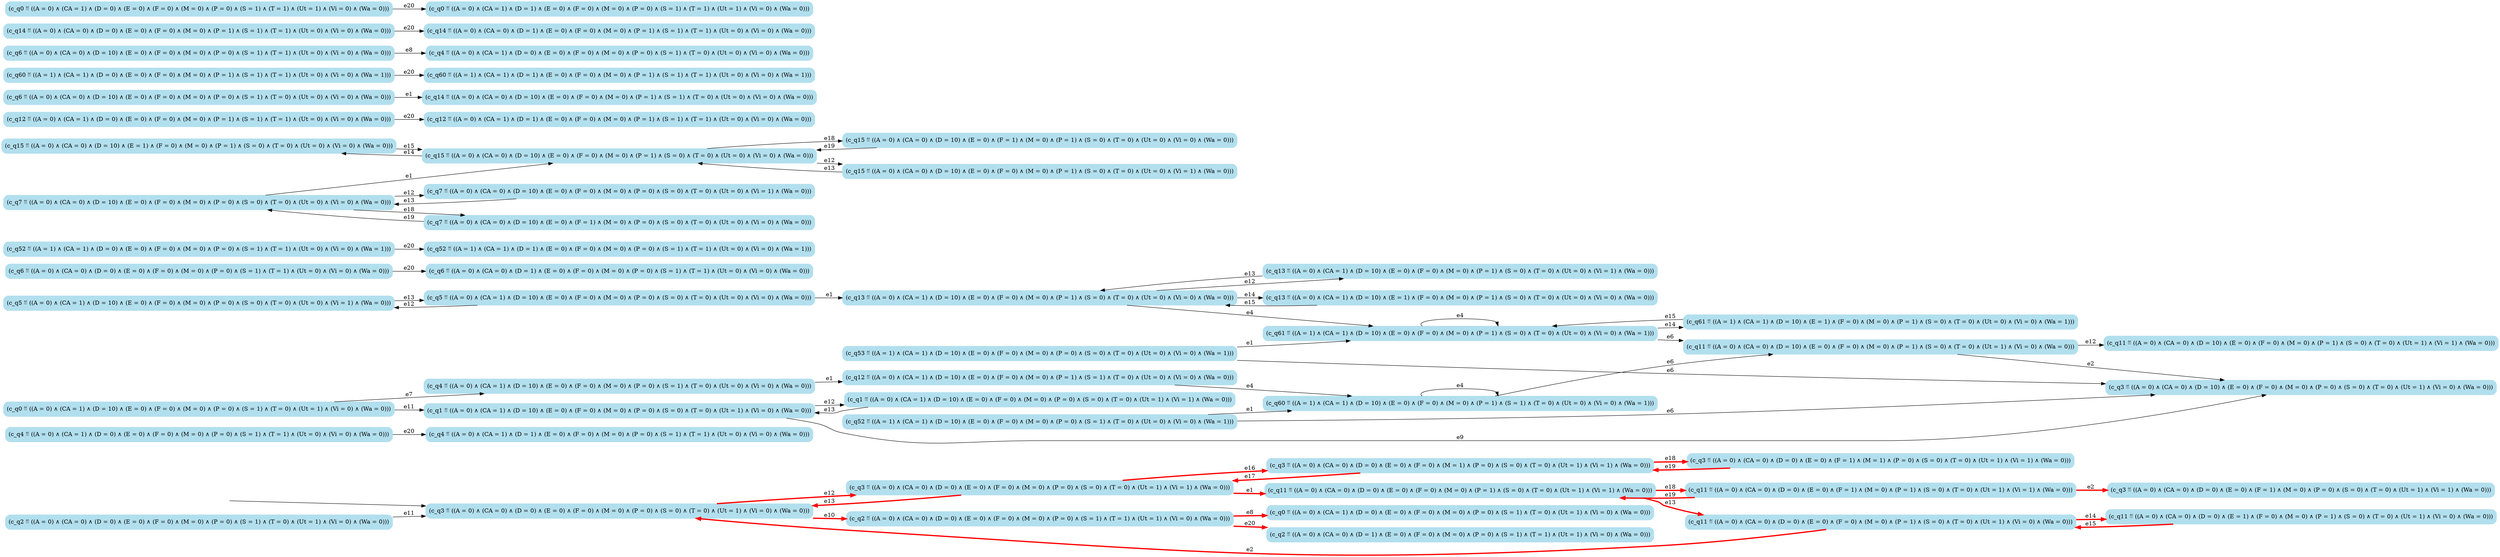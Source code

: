 digraph G {

	rankdir = LR;

	start_c_q3_73[style=invisible];

	node[shape=box, style="rounded, filled", color=lightblue2];

	c_q4_35[label="(c_q4 ≝ ((A = 0) ∧ (CA = 1) ∧ (D = 1) ∧ (E = 0) ∧ (F = 0) ∧ (M = 0) ∧ (P = 0) ∧ (S = 1) ∧ (T = 1) ∧ (Ut = 0) ∧ (Vi = 0) ∧ (Wa = 0)))"];
	c_q5_40[label="(c_q5 ≝ ((A = 0) ∧ (CA = 1) ∧ (D = 10) ∧ (E = 0) ∧ (F = 0) ∧ (M = 0) ∧ (P = 0) ∧ (S = 0) ∧ (T = 0) ∧ (Ut = 0) ∧ (Vi = 1) ∧ (Wa = 0)))"];
	c_q6_45[label="(c_q6 ≝ ((A = 0) ∧ (CA = 0) ∧ (D = 1) ∧ (E = 0) ∧ (F = 0) ∧ (M = 0) ∧ (P = 0) ∧ (S = 1) ∧ (T = 1) ∧ (Ut = 0) ∧ (Vi = 0) ∧ (Wa = 0)))"];
	c_q11_128[label="(c_q11 ≝ ((A = 0) ∧ (CA = 0) ∧ (D = 10) ∧ (E = 0) ∧ (F = 0) ∧ (M = 0) ∧ (P = 1) ∧ (S = 0) ∧ (T = 0) ∧ (Ut = 1) ∧ (Vi = 0) ∧ (Wa = 0)))"];
	c_q52_104[label="(c_q52 ≝ ((A = 1) ∧ (CA = 1) ∧ (D = 0) ∧ (E = 0) ∧ (F = 0) ∧ (M = 0) ∧ (P = 0) ∧ (S = 1) ∧ (T = 1) ∧ (Ut = 0) ∧ (Vi = 0) ∧ (Wa = 1)))"];
	c_q61_124[label="(c_q61 ≝ ((A = 1) ∧ (CA = 1) ∧ (D = 10) ∧ (E = 1) ∧ (F = 0) ∧ (M = 0) ∧ (P = 1) ∧ (S = 0) ∧ (T = 0) ∧ (Ut = 0) ∧ (Vi = 0) ∧ (Wa = 1)))"];
	c_q15_98[label="(c_q15 ≝ ((A = 0) ∧ (CA = 0) ∧ (D = 10) ∧ (E = 1) ∧ (F = 0) ∧ (M = 0) ∧ (P = 1) ∧ (S = 0) ∧ (T = 0) ∧ (Ut = 0) ∧ (Vi = 0) ∧ (Wa = 0)))"];
	c_q11_66[label="(c_q11 ≝ ((A = 0) ∧ (CA = 0) ∧ (D = 0) ∧ (E = 1) ∧ (F = 0) ∧ (M = 0) ∧ (P = 1) ∧ (S = 0) ∧ (T = 0) ∧ (Ut = 1) ∧ (Vi = 0) ∧ (Wa = 0)))"];
	c_q12_76[label="(c_q12 ≝ ((A = 0) ∧ (CA = 1) ∧ (D = 0) ∧ (E = 0) ∧ (F = 0) ∧ (M = 0) ∧ (P = 1) ∧ (S = 1) ∧ (T = 1) ∧ (Ut = 0) ∧ (Vi = 0) ∧ (Wa = 0)))"];
	c_q3_73[label="(c_q3 ≝ ((A = 0) ∧ (CA = 0) ∧ (D = 0) ∧ (E = 0) ∧ (F = 0) ∧ (M = 0) ∧ (P = 0) ∧ (S = 0) ∧ (T = 0) ∧ (Ut = 1) ∧ (Vi = 0) ∧ (Wa = 0)))"];
	c_q13_88[label="(c_q13 ≝ ((A = 0) ∧ (CA = 1) ∧ (D = 10) ∧ (E = 0) ∧ (F = 0) ∧ (M = 0) ∧ (P = 1) ∧ (S = 0) ∧ (T = 0) ∧ (Ut = 0) ∧ (Vi = 0) ∧ (Wa = 0)))"];
	c_q0_31[label="(c_q0 ≝ ((A = 0) ∧ (CA = 1) ∧ (D = 0) ∧ (E = 0) ∧ (F = 0) ∧ (M = 0) ∧ (P = 0) ∧ (S = 1) ∧ (T = 0) ∧ (Ut = 1) ∧ (Vi = 0) ∧ (Wa = 0)))"];
	c_q6_48[label="(c_q6 ≝ ((A = 0) ∧ (CA = 0) ∧ (D = 10) ∧ (E = 0) ∧ (F = 0) ∧ (M = 0) ∧ (P = 0) ∧ (S = 1) ∧ (T = 0) ∧ (Ut = 0) ∧ (Vi = 0) ∧ (Wa = 0)))"];
	c_q2_32[label="(c_q2 ≝ ((A = 0) ∧ (CA = 0) ∧ (D = 0) ∧ (E = 0) ∧ (F = 0) ∧ (M = 0) ∧ (P = 0) ∧ (S = 1) ∧ (T = 0) ∧ (Ut = 1) ∧ (Vi = 0) ∧ (Wa = 0)))"];
	c_q7_58[label="(c_q7 ≝ ((A = 0) ∧ (CA = 0) ∧ (D = 10) ∧ (E = 0) ∧ (F = 0) ∧ (M = 0) ∧ (P = 0) ∧ (S = 0) ∧ (T = 0) ∧ (Ut = 0) ∧ (Vi = 0) ∧ (Wa = 0)))"];
	c_q11_61[label="(c_q11 ≝ ((A = 0) ∧ (CA = 0) ∧ (D = 10) ∧ (E = 0) ∧ (F = 0) ∧ (M = 0) ∧ (P = 1) ∧ (S = 0) ∧ (T = 0) ∧ (Ut = 1) ∧ (Vi = 1) ∧ (Wa = 0)))"];
	c_q12_78[label="(c_q12 ≝ ((A = 0) ∧ (CA = 1) ∧ (D = 10) ∧ (E = 0) ∧ (F = 0) ∧ (M = 0) ∧ (P = 1) ∧ (S = 1) ∧ (T = 0) ∧ (Ut = 0) ∧ (Vi = 0) ∧ (Wa = 0)))"];
	c_q15_102[label="(c_q15 ≝ ((A = 0) ∧ (CA = 0) ∧ (D = 10) ∧ (E = 0) ∧ (F = 1) ∧ (M = 0) ∧ (P = 1) ∧ (S = 0) ∧ (T = 0) ∧ (Ut = 0) ∧ (Vi = 0) ∧ (Wa = 0)))"];
	c_q3_14[label="(c_q3 ≝ ((A = 0) ∧ (CA = 0) ∧ (D = 0) ∧ (E = 0) ∧ (F = 0) ∧ (M = 0) ∧ (P = 0) ∧ (S = 0) ∧ (T = 0) ∧ (Ut = 1) ∧ (Vi = 1) ∧ (Wa = 0)))"];
	c_q60_117[label="(c_q60 ≝ ((A = 1) ∧ (CA = 1) ∧ (D = 1) ∧ (E = 0) ∧ (F = 0) ∧ (M = 0) ∧ (P = 1) ∧ (S = 1) ∧ (T = 1) ∧ (Ut = 0) ∧ (Vi = 0) ∧ (Wa = 1)))"];
	c_q4_36[label="(c_q4 ≝ ((A = 0) ∧ (CA = 1) ∧ (D = 10) ∧ (E = 0) ∧ (F = 0) ∧ (M = 0) ∧ (P = 0) ∧ (S = 1) ∧ (T = 0) ∧ (Ut = 0) ∧ (Vi = 0) ∧ (Wa = 0)))"];
	c_q5_42[label="(c_q5 ≝ ((A = 0) ∧ (CA = 1) ∧ (D = 10) ∧ (E = 0) ∧ (F = 0) ∧ (M = 0) ∧ (P = 0) ∧ (S = 0) ∧ (T = 0) ∧ (Ut = 0) ∧ (Vi = 0) ∧ (Wa = 0)))"];
	c_q15_94[label="(c_q15 ≝ ((A = 0) ∧ (CA = 0) ∧ (D = 10) ∧ (E = 0) ∧ (F = 0) ∧ (M = 0) ∧ (P = 1) ∧ (S = 0) ∧ (T = 0) ∧ (Ut = 0) ∧ (Vi = 1) ∧ (Wa = 0)))"];
	c_q11_74[label="(c_q11 ≝ ((A = 0) ∧ (CA = 0) ∧ (D = 0) ∧ (E = 0) ∧ (F = 1) ∧ (M = 0) ∧ (P = 1) ∧ (S = 0) ∧ (T = 0) ∧ (Ut = 1) ∧ (Vi = 1) ∧ (Wa = 0)))"];
	c_q4_47[label="(c_q4 ≝ ((A = 0) ∧ (CA = 1) ∧ (D = 0) ∧ (E = 0) ∧ (F = 0) ∧ (M = 0) ∧ (P = 0) ∧ (S = 1) ∧ (T = 0) ∧ (Ut = 0) ∧ (Vi = 0) ∧ (Wa = 0)))"];
	c_q3_11[label="(c_q3 ≝ ((A = 0) ∧ (CA = 0) ∧ (D = 0) ∧ (E = 0) ∧ (F = 0) ∧ (M = 1) ∧ (P = 0) ∧ (S = 0) ∧ (T = 0) ∧ (Ut = 1) ∧ (Vi = 1) ∧ (Wa = 0)))"];
	c_q7_52[label="(c_q7 ≝ ((A = 0) ∧ (CA = 0) ∧ (D = 10) ∧ (E = 0) ∧ (F = 0) ∧ (M = 0) ∧ (P = 0) ∧ (S = 0) ∧ (T = 0) ∧ (Ut = 0) ∧ (Vi = 1) ∧ (Wa = 0)))"];
	c_q2_29[label="(c_q2 ≝ ((A = 0) ∧ (CA = 0) ∧ (D = 1) ∧ (E = 0) ∧ (F = 0) ∧ (M = 0) ∧ (P = 0) ∧ (S = 1) ∧ (T = 1) ∧ (Ut = 1) ∧ (Vi = 0) ∧ (Wa = 0)))"];
	c_q14_91[label="(c_q14 ≝ ((A = 0) ∧ (CA = 0) ∧ (D = 1) ∧ (E = 0) ∧ (F = 0) ∧ (M = 0) ∧ (P = 1) ∧ (S = 1) ∧ (T = 1) ∧ (Ut = 0) ∧ (Vi = 0) ∧ (Wa = 0)))"];
	c_q60_118[label="(c_q60 ≝ ((A = 1) ∧ (CA = 1) ∧ (D = 10) ∧ (E = 0) ∧ (F = 0) ∧ (M = 0) ∧ (P = 1) ∧ (S = 1) ∧ (T = 0) ∧ (Ut = 0) ∧ (Vi = 0) ∧ (Wa = 1)))"];
	c_q52_105[label="(c_q52 ≝ ((A = 1) ∧ (CA = 1) ∧ (D = 1) ∧ (E = 0) ∧ (F = 0) ∧ (M = 0) ∧ (P = 0) ∧ (S = 1) ∧ (T = 1) ∧ (Ut = 0) ∧ (Vi = 0) ∧ (Wa = 1)))"];
	c_q0_17[label="(c_q0 ≝ ((A = 0) ∧ (CA = 1) ∧ (D = 1) ∧ (E = 0) ∧ (F = 0) ∧ (M = 0) ∧ (P = 0) ∧ (S = 1) ∧ (T = 1) ∧ (Ut = 1) ∧ (Vi = 0) ∧ (Wa = 0)))"];
	c_q12_77[label="(c_q12 ≝ ((A = 0) ∧ (CA = 1) ∧ (D = 1) ∧ (E = 0) ∧ (F = 0) ∧ (M = 0) ∧ (P = 1) ∧ (S = 1) ∧ (T = 1) ∧ (Ut = 0) ∧ (Vi = 0) ∧ (Wa = 0)))"];
	c_q6_46[label="(c_q6 ≝ ((A = 0) ∧ (CA = 0) ∧ (D = 10) ∧ (E = 0) ∧ (F = 0) ∧ (M = 0) ∧ (P = 0) ∧ (S = 1) ∧ (T = 1) ∧ (Ut = 0) ∧ (Vi = 0) ∧ (Wa = 0)))"];
	c_q11_72[label="(c_q11 ≝ ((A = 0) ∧ (CA = 0) ∧ (D = 0) ∧ (E = 0) ∧ (F = 0) ∧ (M = 0) ∧ (P = 1) ∧ (S = 0) ∧ (T = 0) ∧ (Ut = 1) ∧ (Vi = 0) ∧ (Wa = 0)))"];
	c_q13_82[label="(c_q13 ≝ ((A = 0) ∧ (CA = 1) ∧ (D = 10) ∧ (E = 0) ∧ (F = 0) ∧ (M = 0) ∧ (P = 1) ∧ (S = 0) ∧ (T = 0) ∧ (Ut = 0) ∧ (Vi = 1) ∧ (Wa = 0)))"];
	c_q1_24[label="(c_q1 ≝ ((A = 0) ∧ (CA = 1) ∧ (D = 10) ∧ (E = 0) ∧ (F = 0) ∧ (M = 0) ∧ (P = 0) ∧ (S = 0) ∧ (T = 0) ∧ (Ut = 1) ∧ (Vi = 1) ∧ (Wa = 0)))"];
	c_q61_126[label="(c_q61 ≝ ((A = 1) ∧ (CA = 1) ∧ (D = 10) ∧ (E = 0) ∧ (F = 0) ∧ (M = 0) ∧ (P = 1) ∧ (S = 0) ∧ (T = 0) ∧ (Ut = 0) ∧ (Vi = 0) ∧ (Wa = 1)))"];
	c_q0_16[label="(c_q0 ≝ ((A = 0) ∧ (CA = 1) ∧ (D = 0) ∧ (E = 0) ∧ (F = 0) ∧ (M = 0) ∧ (P = 0) ∧ (S = 1) ∧ (T = 1) ∧ (Ut = 1) ∧ (Vi = 0) ∧ (Wa = 0)))"];
	c_q6_44[label="(c_q6 ≝ ((A = 0) ∧ (CA = 0) ∧ (D = 0) ∧ (E = 0) ∧ (F = 0) ∧ (M = 0) ∧ (P = 0) ∧ (S = 1) ∧ (T = 1) ∧ (Ut = 0) ∧ (Vi = 0) ∧ (Wa = 0)))"];
	c_q15_103[label="(c_q15 ≝ ((A = 0) ∧ (CA = 0) ∧ (D = 10) ∧ (E = 0) ∧ (F = 0) ∧ (M = 0) ∧ (P = 1) ∧ (S = 0) ∧ (T = 0) ∧ (Ut = 0) ∧ (Vi = 0) ∧ (Wa = 0)))"];
	c_q13_86[label="(c_q13 ≝ ((A = 0) ∧ (CA = 1) ∧ (D = 10) ∧ (E = 1) ∧ (F = 0) ∧ (M = 0) ∧ (P = 1) ∧ (S = 0) ∧ (T = 0) ∧ (Ut = 0) ∧ (Vi = 0) ∧ (Wa = 0)))"];
	c_q0_20[label="(c_q0 ≝ ((A = 0) ∧ (CA = 1) ∧ (D = 10) ∧ (E = 0) ∧ (F = 0) ∧ (M = 0) ∧ (P = 0) ∧ (S = 1) ∧ (T = 0) ∧ (Ut = 1) ∧ (Vi = 0) ∧ (Wa = 0)))"];
	c_q4_34[label="(c_q4 ≝ ((A = 0) ∧ (CA = 1) ∧ (D = 0) ∧ (E = 0) ∧ (F = 0) ∧ (M = 0) ∧ (P = 0) ∧ (S = 1) ∧ (T = 1) ∧ (Ut = 0) ∧ (Vi = 0) ∧ (Wa = 0)))"];
	c_q1_26[label="(c_q1 ≝ ((A = 0) ∧ (CA = 1) ∧ (D = 10) ∧ (E = 0) ∧ (F = 0) ∧ (M = 0) ∧ (P = 0) ∧ (S = 0) ∧ (T = 0) ∧ (Ut = 1) ∧ (Vi = 0) ∧ (Wa = 0)))"];
	c_q11_71[label="(c_q11 ≝ ((A = 0) ∧ (CA = 0) ∧ (D = 0) ∧ (E = 0) ∧ (F = 0) ∧ (M = 0) ∧ (P = 1) ∧ (S = 0) ∧ (T = 0) ∧ (Ut = 1) ∧ (Vi = 1) ∧ (Wa = 0)))"];
	c_q7_56[label="(c_q7 ≝ ((A = 0) ∧ (CA = 0) ∧ (D = 10) ∧ (E = 0) ∧ (F = 1) ∧ (M = 0) ∧ (P = 0) ∧ (S = 0) ∧ (T = 0) ∧ (Ut = 0) ∧ (Vi = 0) ∧ (Wa = 0)))"];
	c_q52_108[label="(c_q52 ≝ ((A = 1) ∧ (CA = 1) ∧ (D = 10) ∧ (E = 0) ∧ (F = 0) ∧ (M = 0) ∧ (P = 0) ∧ (S = 1) ∧ (T = 0) ∧ (Ut = 0) ∧ (Vi = 0) ∧ (Wa = 1)))"];
	c_q53_112[label="(c_q53 ≝ ((A = 1) ∧ (CA = 1) ∧ (D = 10) ∧ (E = 0) ∧ (F = 0) ∧ (M = 0) ∧ (P = 0) ∧ (S = 0) ∧ (T = 0) ∧ (Ut = 0) ∧ (Vi = 0) ∧ (Wa = 1)))"];
	c_q3_129[label="(c_q3 ≝ ((A = 0) ∧ (CA = 0) ∧ (D = 10) ∧ (E = 0) ∧ (F = 0) ∧ (M = 0) ∧ (P = 0) ∧ (S = 0) ∧ (T = 0) ∧ (Ut = 1) ∧ (Vi = 0) ∧ (Wa = 0)))"];
	c_q2_30[label="(c_q2 ≝ ((A = 0) ∧ (CA = 0) ∧ (D = 0) ∧ (E = 0) ∧ (F = 0) ∧ (M = 0) ∧ (P = 0) ∧ (S = 1) ∧ (T = 1) ∧ (Ut = 1) ∧ (Vi = 0) ∧ (Wa = 0)))"];
	c_q3_75[label="(c_q3 ≝ ((A = 0) ∧ (CA = 0) ∧ (D = 0) ∧ (E = 0) ∧ (F = 1) ∧ (M = 0) ∧ (P = 0) ∧ (S = 0) ∧ (T = 0) ∧ (Ut = 1) ∧ (Vi = 1) ∧ (Wa = 0)))"];
	c_q60_116[label="(c_q60 ≝ ((A = 1) ∧ (CA = 1) ∧ (D = 0) ∧ (E = 0) ∧ (F = 0) ∧ (M = 0) ∧ (P = 1) ∧ (S = 1) ∧ (T = 1) ∧ (Ut = 0) ∧ (Vi = 0) ∧ (Wa = 1)))"];
	c_q14_49[label="(c_q14 ≝ ((A = 0) ∧ (CA = 0) ∧ (D = 10) ∧ (E = 0) ∧ (F = 0) ∧ (M = 0) ∧ (P = 1) ∧ (S = 1) ∧ (T = 0) ∧ (Ut = 0) ∧ (Vi = 0) ∧ (Wa = 0)))"];
	c_q14_90[label="(c_q14 ≝ ((A = 0) ∧ (CA = 0) ∧ (D = 0) ∧ (E = 0) ∧ (F = 0) ∧ (M = 0) ∧ (P = 1) ∧ (S = 1) ∧ (T = 1) ∧ (Ut = 0) ∧ (Vi = 0) ∧ (Wa = 0)))"];
	c_q3_10[label="(c_q3 ≝ ((A = 0) ∧ (CA = 0) ∧ (D = 0) ∧ (E = 0) ∧ (F = 1) ∧ (M = 1) ∧ (P = 0) ∧ (S = 0) ∧ (T = 0) ∧ (Ut = 1) ∧ (Vi = 1) ∧ (Wa = 0)))"];

	start_c_q3_73 -> c_q3_73;
	c_q3_73 -> c_q3_14[label="e12", penwidth=3, color=red];
	c_q3_14 -> c_q3_73[label="e13", penwidth=3, color=red];
	c_q3_14 -> c_q3_11[label="e16", penwidth=3, color=red];
	c_q3_11 -> c_q3_14[label="e17", penwidth=3, color=red];
	c_q3_11 -> c_q3_10[label="e18", penwidth=3, color=red];
	c_q3_10 -> c_q3_11[label="e19", penwidth=3, color=red];
	c_q3_73 -> c_q2_30[label="e10", penwidth=3, color=red];
	c_q3_14 -> c_q11_71[label="e1", penwidth=3, color=red];
	c_q0_16 -> c_q0_17[label="e20"];
	c_q0_20 -> c_q1_26[label="e11"];
	c_q0_20 -> c_q4_36[label="e7"];
	c_q1_26 -> c_q1_24[label="e12"];
	c_q1_24 -> c_q1_26[label="e13"];
	c_q1_26 -> c_q3_129[label="e9"];
	c_q2_30 -> c_q2_29[label="e20", penwidth=3, color=red];
	c_q2_30 -> c_q0_31[label="e8", penwidth=3, color=red];
	c_q2_32 -> c_q3_73[label="e11"];
	c_q4_34 -> c_q4_35[label="e20"];
	c_q4_36 -> c_q12_78[label="e1"];
	c_q5_42 -> c_q5_40[label="e12"];
	c_q5_40 -> c_q5_42[label="e13"];
	c_q5_42 -> c_q13_88[label="e1"];
	c_q6_44 -> c_q6_45[label="e20"];
	c_q6_46 -> c_q4_47[label="e8"];
	c_q6_48 -> c_q14_49[label="e1"];
	c_q7_58 -> c_q7_52[label="e12"];
	c_q7_52 -> c_q7_58[label="e13"];
	c_q7_58 -> c_q7_56[label="e18"];
	c_q7_56 -> c_q7_58[label="e19"];
	c_q7_58 -> c_q15_103[label="e1"];
	c_q11_128 -> c_q11_61[label="e12"];
	c_q11_71 -> c_q11_72[label="e13", penwidth=3, color=red];
	c_q11_72 -> c_q11_66[label="e14", penwidth=3, color=red];
	c_q11_66 -> c_q11_72[label="e15", penwidth=3, color=red];
	c_q11_71 -> c_q11_74[label="e18", penwidth=3, color=red];
	c_q11_74 -> c_q11_71[label="e19", penwidth=3, color=red];
	c_q11_72 -> c_q3_73[label="e2", penwidth=3, color=red];
	c_q11_74 -> c_q3_75[label="e2", penwidth=3, color=red];
	c_q12_76 -> c_q12_77[label="e20"];
	c_q12_78 -> c_q60_118[label="e4"];
	c_q13_88 -> c_q13_82[label="e12"];
	c_q13_82 -> c_q13_88[label="e13"];
	c_q13_88 -> c_q13_86[label="e14"];
	c_q13_86 -> c_q13_88[label="e15"];
	c_q13_88 -> c_q61_126[label="e4"];
	c_q14_90 -> c_q14_91[label="e20"];
	c_q15_103 -> c_q15_94[label="e12"];
	c_q15_94 -> c_q15_103[label="e13"];
	c_q15_103 -> c_q15_98[label="e14"];
	c_q15_98 -> c_q15_103[label="e15"];
	c_q15_103 -> c_q15_102[label="e18"];
	c_q15_102 -> c_q15_103[label="e19"];
	c_q52_104 -> c_q52_105[label="e20"];
	c_q52_108 -> c_q3_129[label="e6"];
	c_q52_108 -> c_q60_118[label="e1"];
	c_q53_112 -> c_q3_129[label="e6"];
	c_q53_112 -> c_q61_126[label="e1"];
	c_q60_118 -> c_q60_118[label="e4"];
	c_q60_116 -> c_q60_117[label="e20"];
	c_q60_118 -> c_q11_128[label="e6"];
	c_q61_126 -> c_q61_126[label="e4"];
	c_q61_126 -> c_q61_124[label="e14"];
	c_q61_124 -> c_q61_126[label="e15"];
	c_q61_126 -> c_q11_128[label="e6"];
	c_q11_128 -> c_q3_129[label="e2"];

}